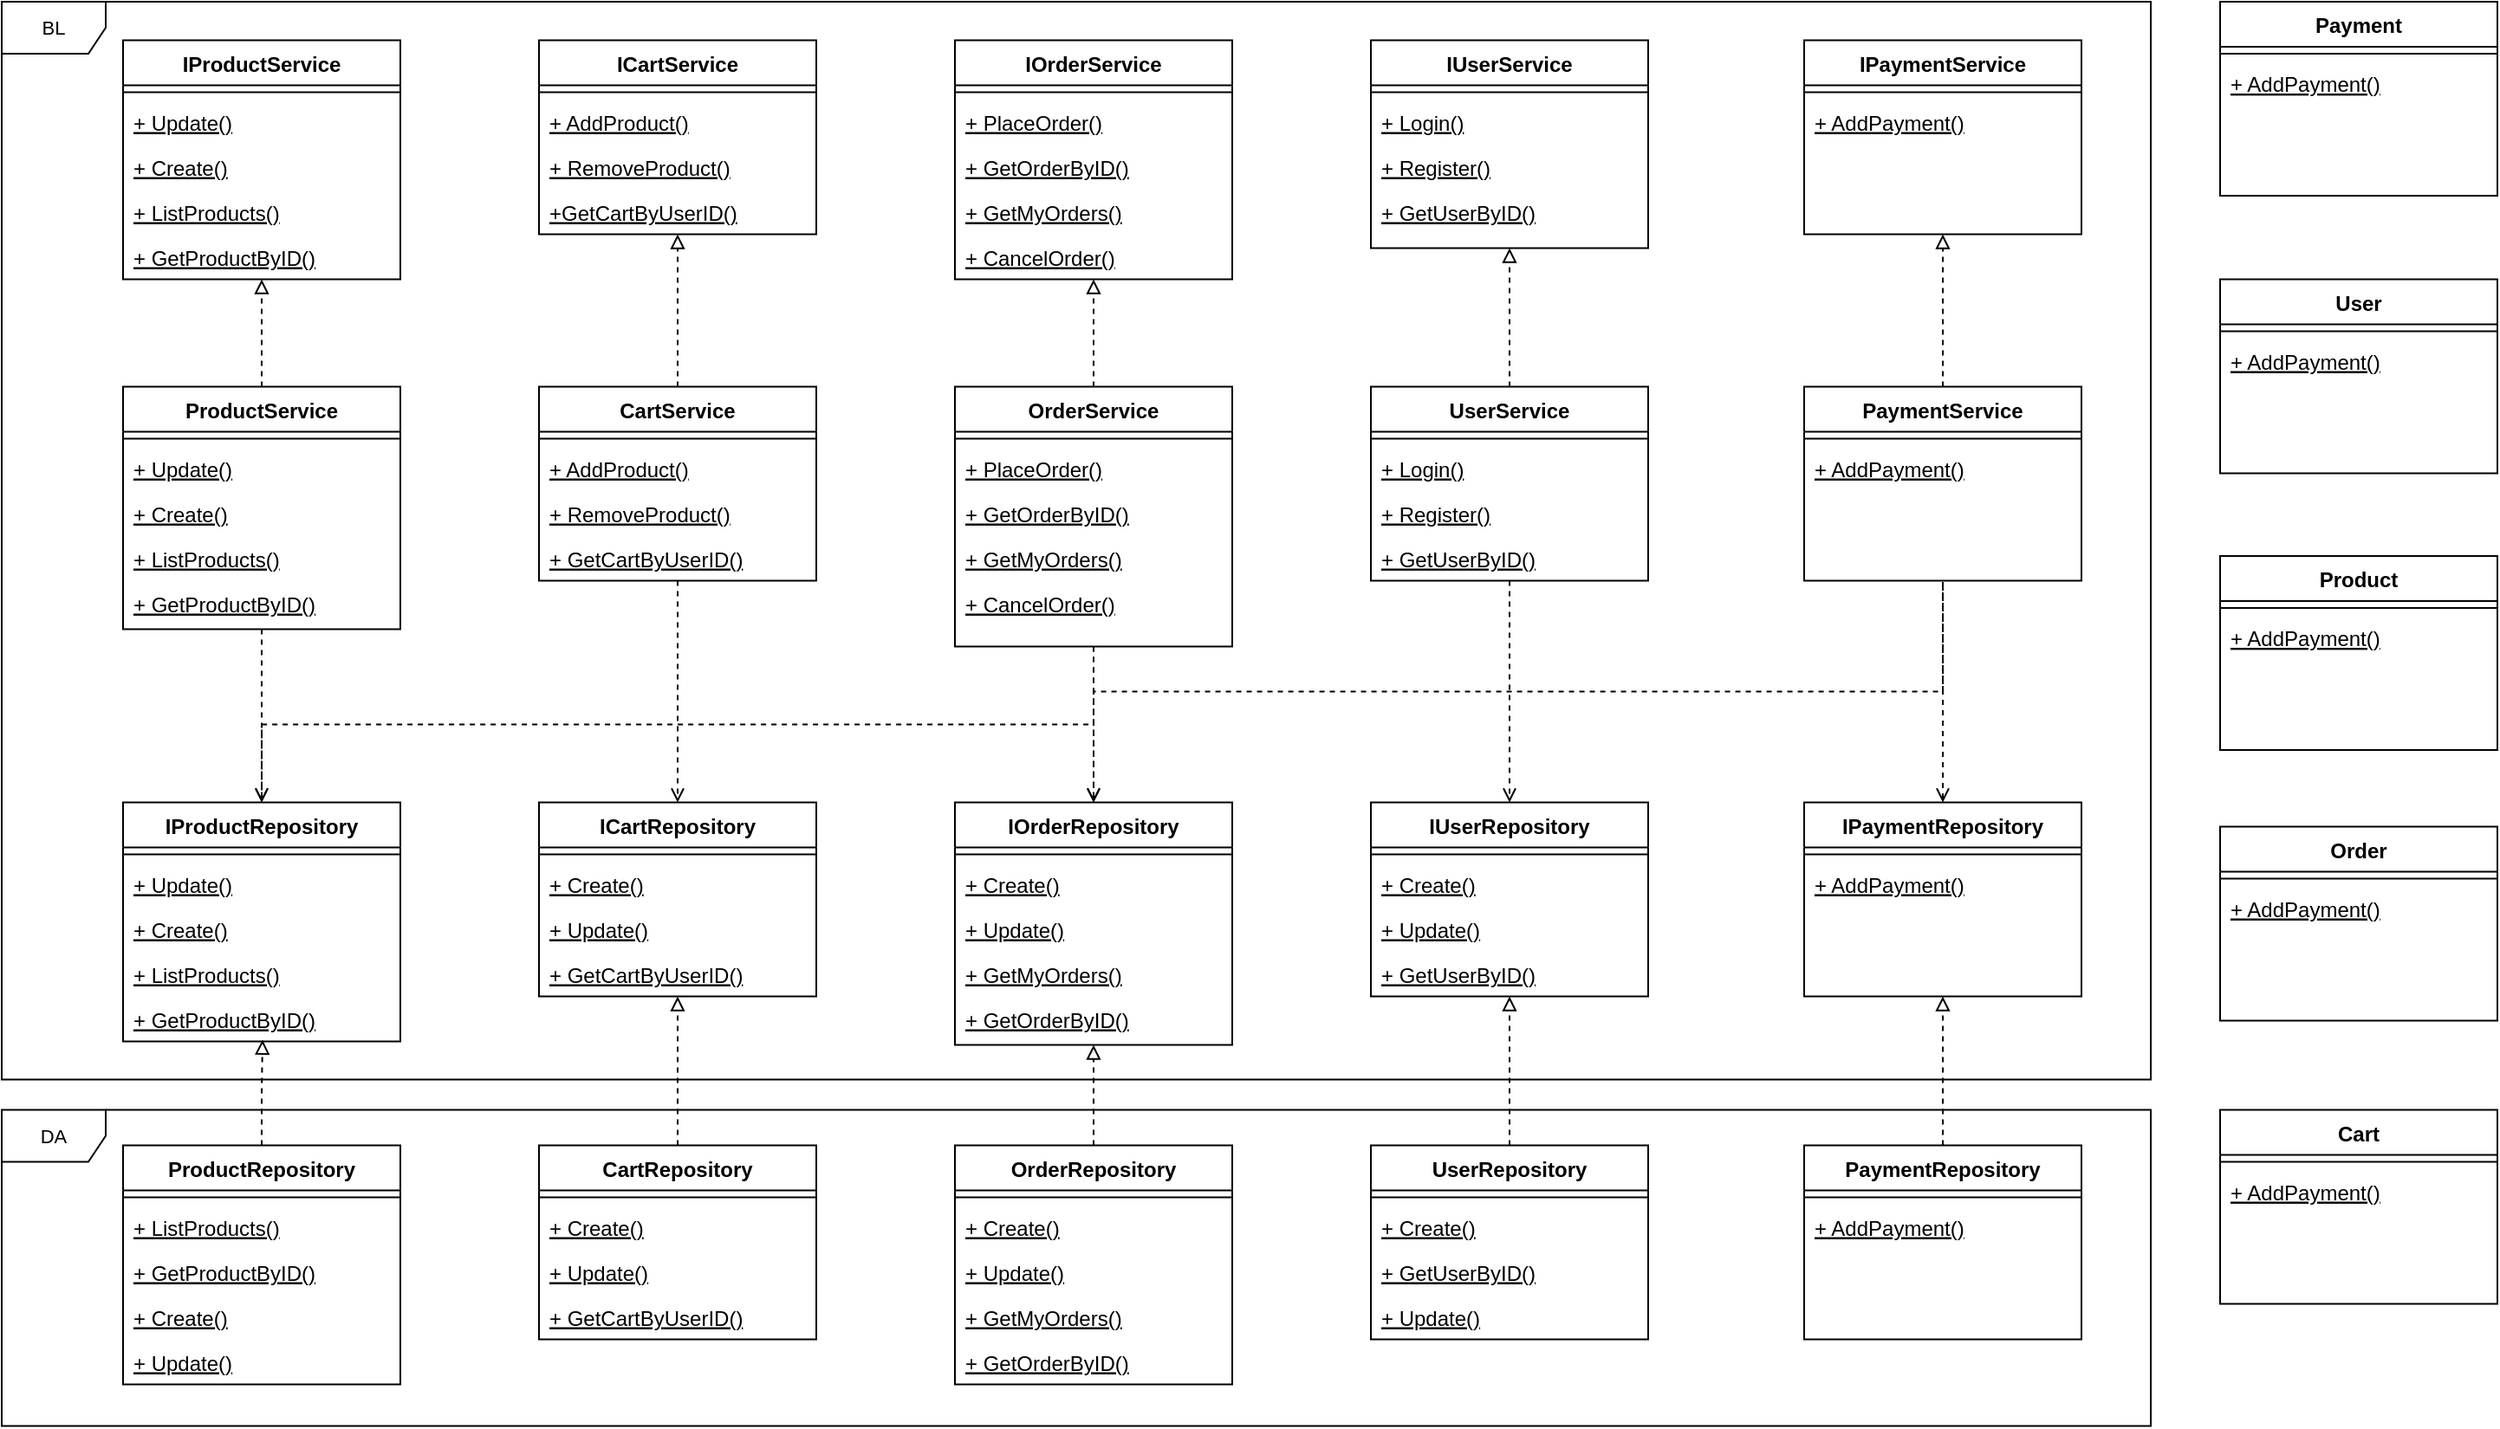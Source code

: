 <mxfile version="23.1.5" type="device">
  <diagram id="C5RBs43oDa-KdzZeNtuy" name="BusinessLogic">
    <mxGraphModel dx="635" dy="908" grid="1" gridSize="10" guides="1" tooltips="1" connect="1" arrows="1" fold="1" page="1" pageScale="1" pageWidth="1169" pageHeight="827" math="0" shadow="0">
      <root>
        <mxCell id="WIyWlLk6GJQsqaUBKTNV-0" />
        <mxCell id="WIyWlLk6GJQsqaUBKTNV-1" parent="WIyWlLk6GJQsqaUBKTNV-0" />
        <mxCell id="pIh0lLr5aVEuWvQ1CZ18-2" style="edgeStyle=orthogonalEdgeStyle;rounded=0;orthogonalLoop=1;jettySize=auto;html=1;exitX=0.5;exitY=0;exitDx=0;exitDy=0;entryX=0.5;entryY=1;entryDx=0;entryDy=0;dashed=1;strokeColor=default;align=center;verticalAlign=middle;fontFamily=Helvetica;fontSize=11;fontColor=default;labelBackgroundColor=default;endArrow=block;endFill=0;" parent="WIyWlLk6GJQsqaUBKTNV-1" source="zkfFHV4jXpPFQw0GAbJ--6" target="hDQLbbaS15JgVn0vshfj-0" edge="1">
          <mxGeometry relative="1" as="geometry" />
        </mxCell>
        <mxCell id="aVG776f1OYNpe_4Xu9b4-21" style="edgeStyle=orthogonalEdgeStyle;rounded=0;orthogonalLoop=1;jettySize=auto;html=1;exitX=0.5;exitY=1;exitDx=0;exitDy=0;dashed=1;strokeColor=default;align=center;verticalAlign=middle;fontFamily=Helvetica;fontSize=11;fontColor=default;labelBackgroundColor=default;endArrow=open;endFill=0;" parent="WIyWlLk6GJQsqaUBKTNV-1" source="zkfFHV4jXpPFQw0GAbJ--6" target="51ml1QiSwezSpFaQSZXs-0" edge="1">
          <mxGeometry relative="1" as="geometry" />
        </mxCell>
        <mxCell id="zkfFHV4jXpPFQw0GAbJ--6" value="ProductService" style="swimlane;fontStyle=1;align=center;verticalAlign=top;childLayout=stackLayout;horizontal=1;startSize=26;horizontalStack=0;resizeParent=1;resizeLast=0;collapsible=1;marginBottom=0;rounded=0;shadow=0;strokeWidth=1;" parent="WIyWlLk6GJQsqaUBKTNV-1" vertex="1">
          <mxGeometry x="110" y="262.25" width="160" height="140" as="geometry">
            <mxRectangle x="130" y="380" width="160" height="26" as="alternateBounds" />
          </mxGeometry>
        </mxCell>
        <mxCell id="zkfFHV4jXpPFQw0GAbJ--9" value="" style="line;html=1;strokeWidth=1;align=left;verticalAlign=middle;spacingTop=-1;spacingLeft=3;spacingRight=3;rotatable=0;labelPosition=right;points=[];portConstraint=eastwest;" parent="zkfFHV4jXpPFQw0GAbJ--6" vertex="1">
          <mxGeometry y="26" width="160" height="8" as="geometry" />
        </mxCell>
        <mxCell id="aVG776f1OYNpe_4Xu9b4-2" value="+ Update()" style="text;align=left;verticalAlign=top;spacingLeft=4;spacingRight=4;overflow=hidden;rotatable=0;points=[[0,0.5],[1,0.5]];portConstraint=eastwest;fontStyle=4" parent="zkfFHV4jXpPFQw0GAbJ--6" vertex="1">
          <mxGeometry y="34" width="160" height="26" as="geometry" />
        </mxCell>
        <mxCell id="aVG776f1OYNpe_4Xu9b4-1" value="+ Create()" style="text;align=left;verticalAlign=top;spacingLeft=4;spacingRight=4;overflow=hidden;rotatable=0;points=[[0,0.5],[1,0.5]];portConstraint=eastwest;fontStyle=4" parent="zkfFHV4jXpPFQw0GAbJ--6" vertex="1">
          <mxGeometry y="60" width="160" height="26" as="geometry" />
        </mxCell>
        <mxCell id="zkfFHV4jXpPFQw0GAbJ--10" value="+ ListProducts()" style="text;align=left;verticalAlign=top;spacingLeft=4;spacingRight=4;overflow=hidden;rotatable=0;points=[[0,0.5],[1,0.5]];portConstraint=eastwest;fontStyle=4" parent="zkfFHV4jXpPFQw0GAbJ--6" vertex="1">
          <mxGeometry y="86" width="160" height="26" as="geometry" />
        </mxCell>
        <mxCell id="aVG776f1OYNpe_4Xu9b4-0" value="+ GetProductByID()" style="text;align=left;verticalAlign=top;spacingLeft=4;spacingRight=4;overflow=hidden;rotatable=0;points=[[0,0.5],[1,0.5]];portConstraint=eastwest;fontStyle=4" parent="zkfFHV4jXpPFQw0GAbJ--6" vertex="1">
          <mxGeometry y="112" width="160" height="26" as="geometry" />
        </mxCell>
        <mxCell id="hDQLbbaS15JgVn0vshfj-22" style="edgeStyle=orthogonalEdgeStyle;rounded=0;orthogonalLoop=1;jettySize=auto;html=1;exitX=0.5;exitY=0;exitDx=0;exitDy=0;entryX=0.5;entryY=1;entryDx=0;entryDy=0;dashed=1;strokeColor=default;align=center;verticalAlign=middle;fontFamily=Helvetica;fontSize=11;fontColor=default;labelBackgroundColor=default;endArrow=block;endFill=0;" parent="WIyWlLk6GJQsqaUBKTNV-1" source="7nJVIRlUvlbPXpXhSvH8-0" target="hDQLbbaS15JgVn0vshfj-4" edge="1">
          <mxGeometry relative="1" as="geometry" />
        </mxCell>
        <mxCell id="pIh0lLr5aVEuWvQ1CZ18-3" style="edgeStyle=orthogonalEdgeStyle;rounded=0;orthogonalLoop=1;jettySize=auto;html=1;exitX=0.5;exitY=1;exitDx=0;exitDy=0;dashed=1;strokeColor=default;align=center;verticalAlign=middle;fontFamily=Helvetica;fontSize=11;fontColor=default;labelBackgroundColor=default;endArrow=open;endFill=0;" parent="WIyWlLk6GJQsqaUBKTNV-1" source="7nJVIRlUvlbPXpXhSvH8-0" target="51ml1QiSwezSpFaQSZXs-4" edge="1">
          <mxGeometry relative="1" as="geometry" />
        </mxCell>
        <mxCell id="7nJVIRlUvlbPXpXhSvH8-0" value="UserService" style="swimlane;fontStyle=1;align=center;verticalAlign=top;childLayout=stackLayout;horizontal=1;startSize=26;horizontalStack=0;resizeParent=1;resizeLast=0;collapsible=1;marginBottom=0;rounded=0;shadow=0;strokeWidth=1;" parent="WIyWlLk6GJQsqaUBKTNV-1" vertex="1">
          <mxGeometry x="830" y="262.25" width="160" height="112" as="geometry">
            <mxRectangle x="130" y="380" width="160" height="26" as="alternateBounds" />
          </mxGeometry>
        </mxCell>
        <mxCell id="7nJVIRlUvlbPXpXhSvH8-2" value="" style="line;html=1;strokeWidth=1;align=left;verticalAlign=middle;spacingTop=-1;spacingLeft=3;spacingRight=3;rotatable=0;labelPosition=right;points=[];portConstraint=eastwest;" parent="7nJVIRlUvlbPXpXhSvH8-0" vertex="1">
          <mxGeometry y="26" width="160" height="8" as="geometry" />
        </mxCell>
        <mxCell id="lOFDa43hv-GlPolKp7jc-3" value="+ Login()" style="text;align=left;verticalAlign=top;spacingLeft=4;spacingRight=4;overflow=hidden;rotatable=0;points=[[0,0.5],[1,0.5]];portConstraint=eastwest;fontStyle=4" parent="7nJVIRlUvlbPXpXhSvH8-0" vertex="1">
          <mxGeometry y="34" width="160" height="26" as="geometry" />
        </mxCell>
        <mxCell id="lOFDa43hv-GlPolKp7jc-4" value="+ Register()" style="text;align=left;verticalAlign=top;spacingLeft=4;spacingRight=4;overflow=hidden;rotatable=0;points=[[0,0.5],[1,0.5]];portConstraint=eastwest;fontStyle=4" parent="7nJVIRlUvlbPXpXhSvH8-0" vertex="1">
          <mxGeometry y="60" width="160" height="26" as="geometry" />
        </mxCell>
        <mxCell id="lOFDa43hv-GlPolKp7jc-5" value="+ GetUserByID()" style="text;align=left;verticalAlign=top;spacingLeft=4;spacingRight=4;overflow=hidden;rotatable=0;points=[[0,0.5],[1,0.5]];portConstraint=eastwest;fontStyle=4" parent="7nJVIRlUvlbPXpXhSvH8-0" vertex="1">
          <mxGeometry y="86" width="160" height="26" as="geometry" />
        </mxCell>
        <mxCell id="pIh0lLr5aVEuWvQ1CZ18-1" style="edgeStyle=orthogonalEdgeStyle;rounded=0;orthogonalLoop=1;jettySize=auto;html=1;exitX=0.5;exitY=0;exitDx=0;exitDy=0;entryX=0.5;entryY=1;entryDx=0;entryDy=0;dashed=1;strokeColor=default;align=center;verticalAlign=middle;fontFamily=Helvetica;fontSize=11;fontColor=default;labelBackgroundColor=default;endArrow=block;endFill=0;" parent="WIyWlLk6GJQsqaUBKTNV-1" source="7nJVIRlUvlbPXpXhSvH8-4" target="hDQLbbaS15JgVn0vshfj-8" edge="1">
          <mxGeometry relative="1" as="geometry" />
        </mxCell>
        <mxCell id="Ep5r2rhVwT2xJlZeftbU-0" style="edgeStyle=orthogonalEdgeStyle;rounded=0;orthogonalLoop=1;jettySize=auto;html=1;exitX=0.5;exitY=1;exitDx=0;exitDy=0;dashed=1;strokeColor=default;align=center;verticalAlign=middle;fontFamily=Helvetica;fontSize=11;fontColor=default;labelBackgroundColor=default;endArrow=open;endFill=0;" parent="WIyWlLk6GJQsqaUBKTNV-1" source="7nJVIRlUvlbPXpXhSvH8-4" target="51ml1QiSwezSpFaQSZXs-8" edge="1">
          <mxGeometry relative="1" as="geometry" />
        </mxCell>
        <mxCell id="7nJVIRlUvlbPXpXhSvH8-4" value="CartService" style="swimlane;fontStyle=1;align=center;verticalAlign=top;childLayout=stackLayout;horizontal=1;startSize=26;horizontalStack=0;resizeParent=1;resizeLast=0;collapsible=1;marginBottom=0;rounded=0;shadow=0;strokeWidth=1;" parent="WIyWlLk6GJQsqaUBKTNV-1" vertex="1">
          <mxGeometry x="350" y="262.25" width="160" height="112" as="geometry">
            <mxRectangle x="130" y="380" width="160" height="26" as="alternateBounds" />
          </mxGeometry>
        </mxCell>
        <mxCell id="7nJVIRlUvlbPXpXhSvH8-6" value="" style="line;html=1;strokeWidth=1;align=left;verticalAlign=middle;spacingTop=-1;spacingLeft=3;spacingRight=3;rotatable=0;labelPosition=right;points=[];portConstraint=eastwest;" parent="7nJVIRlUvlbPXpXhSvH8-4" vertex="1">
          <mxGeometry y="26" width="160" height="8" as="geometry" />
        </mxCell>
        <mxCell id="Ep5r2rhVwT2xJlZeftbU-1" value="+ AddProduct()" style="text;align=left;verticalAlign=top;spacingLeft=4;spacingRight=4;overflow=hidden;rotatable=0;points=[[0,0.5],[1,0.5]];portConstraint=eastwest;fontStyle=4" parent="7nJVIRlUvlbPXpXhSvH8-4" vertex="1">
          <mxGeometry y="34" width="160" height="26" as="geometry" />
        </mxCell>
        <mxCell id="Ep5r2rhVwT2xJlZeftbU-2" value="+ RemoveProduct()" style="text;align=left;verticalAlign=top;spacingLeft=4;spacingRight=4;overflow=hidden;rotatable=0;points=[[0,0.5],[1,0.5]];portConstraint=eastwest;fontStyle=4" parent="7nJVIRlUvlbPXpXhSvH8-4" vertex="1">
          <mxGeometry y="60" width="160" height="26" as="geometry" />
        </mxCell>
        <mxCell id="Ep5r2rhVwT2xJlZeftbU-3" value="+ GetCartByUserID()" style="text;align=left;verticalAlign=top;spacingLeft=4;spacingRight=4;overflow=hidden;rotatable=0;points=[[0,0.5],[1,0.5]];portConstraint=eastwest;fontStyle=4" parent="7nJVIRlUvlbPXpXhSvH8-4" vertex="1">
          <mxGeometry y="86" width="160" height="26" as="geometry" />
        </mxCell>
        <mxCell id="pIh0lLr5aVEuWvQ1CZ18-0" style="edgeStyle=orthogonalEdgeStyle;rounded=0;orthogonalLoop=1;jettySize=auto;html=1;exitX=0.5;exitY=0;exitDx=0;exitDy=0;entryX=0.5;entryY=1;entryDx=0;entryDy=0;dashed=1;strokeColor=default;align=center;verticalAlign=middle;fontFamily=Helvetica;fontSize=11;fontColor=default;labelBackgroundColor=default;endArrow=block;endFill=0;" parent="WIyWlLk6GJQsqaUBKTNV-1" source="7nJVIRlUvlbPXpXhSvH8-8" target="hDQLbbaS15JgVn0vshfj-12" edge="1">
          <mxGeometry relative="1" as="geometry" />
        </mxCell>
        <mxCell id="bxhZn-yvbYv5LsNtYdoc-3" style="edgeStyle=orthogonalEdgeStyle;rounded=0;orthogonalLoop=1;jettySize=auto;html=1;exitX=0.5;exitY=1;exitDx=0;exitDy=0;entryX=0.5;entryY=0;entryDx=0;entryDy=0;dashed=1;strokeColor=default;align=center;verticalAlign=middle;fontFamily=Helvetica;fontSize=11;fontColor=default;labelBackgroundColor=default;endArrow=open;endFill=0;" parent="WIyWlLk6GJQsqaUBKTNV-1" source="7nJVIRlUvlbPXpXhSvH8-8" target="51ml1QiSwezSpFaQSZXs-12" edge="1">
          <mxGeometry relative="1" as="geometry" />
        </mxCell>
        <mxCell id="bxhZn-yvbYv5LsNtYdoc-4" style="edgeStyle=orthogonalEdgeStyle;rounded=0;orthogonalLoop=1;jettySize=auto;html=1;exitX=0.5;exitY=1;exitDx=0;exitDy=0;entryX=0.5;entryY=0;entryDx=0;entryDy=0;dashed=1;strokeColor=default;align=center;verticalAlign=middle;fontFamily=Helvetica;fontSize=11;fontColor=default;labelBackgroundColor=default;endArrow=open;endFill=0;" parent="WIyWlLk6GJQsqaUBKTNV-1" source="7nJVIRlUvlbPXpXhSvH8-8" target="51ml1QiSwezSpFaQSZXs-0" edge="1">
          <mxGeometry relative="1" as="geometry" />
        </mxCell>
        <mxCell id="7nJVIRlUvlbPXpXhSvH8-8" value="OrderService" style="swimlane;fontStyle=1;align=center;verticalAlign=top;childLayout=stackLayout;horizontal=1;startSize=26;horizontalStack=0;resizeParent=1;resizeLast=0;collapsible=1;marginBottom=0;rounded=0;shadow=0;strokeWidth=1;" parent="WIyWlLk6GJQsqaUBKTNV-1" vertex="1">
          <mxGeometry x="590" y="262.25" width="160" height="150" as="geometry">
            <mxRectangle x="130" y="380" width="160" height="26" as="alternateBounds" />
          </mxGeometry>
        </mxCell>
        <mxCell id="7nJVIRlUvlbPXpXhSvH8-10" value="" style="line;html=1;strokeWidth=1;align=left;verticalAlign=middle;spacingTop=-1;spacingLeft=3;spacingRight=3;rotatable=0;labelPosition=right;points=[];portConstraint=eastwest;" parent="7nJVIRlUvlbPXpXhSvH8-8" vertex="1">
          <mxGeometry y="26" width="160" height="8" as="geometry" />
        </mxCell>
        <mxCell id="bxhZn-yvbYv5LsNtYdoc-5" value="+ PlaceOrder()" style="text;align=left;verticalAlign=top;spacingLeft=4;spacingRight=4;overflow=hidden;rotatable=0;points=[[0,0.5],[1,0.5]];portConstraint=eastwest;fontStyle=4" parent="7nJVIRlUvlbPXpXhSvH8-8" vertex="1">
          <mxGeometry y="34" width="160" height="26" as="geometry" />
        </mxCell>
        <mxCell id="bxhZn-yvbYv5LsNtYdoc-6" value="+ GetOrderByID()" style="text;align=left;verticalAlign=top;spacingLeft=4;spacingRight=4;overflow=hidden;rotatable=0;points=[[0,0.5],[1,0.5]];portConstraint=eastwest;fontStyle=4" parent="7nJVIRlUvlbPXpXhSvH8-8" vertex="1">
          <mxGeometry y="60" width="160" height="26" as="geometry" />
        </mxCell>
        <mxCell id="bxhZn-yvbYv5LsNtYdoc-7" value="+ GetMyOrders()" style="text;align=left;verticalAlign=top;spacingLeft=4;spacingRight=4;overflow=hidden;rotatable=0;points=[[0,0.5],[1,0.5]];portConstraint=eastwest;fontStyle=4" parent="7nJVIRlUvlbPXpXhSvH8-8" vertex="1">
          <mxGeometry y="86" width="160" height="26" as="geometry" />
        </mxCell>
        <mxCell id="bxhZn-yvbYv5LsNtYdoc-8" value="+ CancelOrder()" style="text;align=left;verticalAlign=top;spacingLeft=4;spacingRight=4;overflow=hidden;rotatable=0;points=[[0,0.5],[1,0.5]];portConstraint=eastwest;fontStyle=4" parent="7nJVIRlUvlbPXpXhSvH8-8" vertex="1">
          <mxGeometry y="112" width="160" height="26" as="geometry" />
        </mxCell>
        <mxCell id="51ml1QiSwezSpFaQSZXs-0" value="IProductRepository" style="swimlane;fontStyle=1;align=center;verticalAlign=top;childLayout=stackLayout;horizontal=1;startSize=26;horizontalStack=0;resizeParent=1;resizeLast=0;collapsible=1;marginBottom=0;rounded=0;shadow=0;strokeWidth=1;" parent="WIyWlLk6GJQsqaUBKTNV-1" vertex="1">
          <mxGeometry x="110" y="502.25" width="160" height="138" as="geometry">
            <mxRectangle x="130" y="380" width="160" height="26" as="alternateBounds" />
          </mxGeometry>
        </mxCell>
        <mxCell id="51ml1QiSwezSpFaQSZXs-2" value="" style="line;html=1;strokeWidth=1;align=left;verticalAlign=middle;spacingTop=-1;spacingLeft=3;spacingRight=3;rotatable=0;labelPosition=right;points=[];portConstraint=eastwest;" parent="51ml1QiSwezSpFaQSZXs-0" vertex="1">
          <mxGeometry y="26" width="160" height="8" as="geometry" />
        </mxCell>
        <mxCell id="aVG776f1OYNpe_4Xu9b4-19" value="+ Update()" style="text;align=left;verticalAlign=top;spacingLeft=4;spacingRight=4;overflow=hidden;rotatable=0;points=[[0,0.5],[1,0.5]];portConstraint=eastwest;fontStyle=4" parent="51ml1QiSwezSpFaQSZXs-0" vertex="1">
          <mxGeometry y="34" width="160" height="26" as="geometry" />
        </mxCell>
        <mxCell id="aVG776f1OYNpe_4Xu9b4-18" value="+ Create()" style="text;align=left;verticalAlign=top;spacingLeft=4;spacingRight=4;overflow=hidden;rotatable=0;points=[[0,0.5],[1,0.5]];portConstraint=eastwest;fontStyle=4" parent="51ml1QiSwezSpFaQSZXs-0" vertex="1">
          <mxGeometry y="60" width="160" height="26" as="geometry" />
        </mxCell>
        <mxCell id="aVG776f1OYNpe_4Xu9b4-16" value="+ ListProducts()" style="text;align=left;verticalAlign=top;spacingLeft=4;spacingRight=4;overflow=hidden;rotatable=0;points=[[0,0.5],[1,0.5]];portConstraint=eastwest;fontStyle=4" parent="51ml1QiSwezSpFaQSZXs-0" vertex="1">
          <mxGeometry y="86" width="160" height="26" as="geometry" />
        </mxCell>
        <mxCell id="aVG776f1OYNpe_4Xu9b4-17" value="+ GetProductByID()" style="text;align=left;verticalAlign=top;spacingLeft=4;spacingRight=4;overflow=hidden;rotatable=0;points=[[0,0.5],[1,0.5]];portConstraint=eastwest;fontStyle=4" parent="51ml1QiSwezSpFaQSZXs-0" vertex="1">
          <mxGeometry y="112" width="160" height="26" as="geometry" />
        </mxCell>
        <mxCell id="51ml1QiSwezSpFaQSZXs-4" value="IUserRepository" style="swimlane;fontStyle=1;align=center;verticalAlign=top;childLayout=stackLayout;horizontal=1;startSize=26;horizontalStack=0;resizeParent=1;resizeLast=0;collapsible=1;marginBottom=0;rounded=0;shadow=0;strokeWidth=1;" parent="WIyWlLk6GJQsqaUBKTNV-1" vertex="1">
          <mxGeometry x="830" y="502.25" width="160" height="112" as="geometry">
            <mxRectangle x="130" y="380" width="160" height="26" as="alternateBounds" />
          </mxGeometry>
        </mxCell>
        <mxCell id="51ml1QiSwezSpFaQSZXs-6" value="" style="line;html=1;strokeWidth=1;align=left;verticalAlign=middle;spacingTop=-1;spacingLeft=3;spacingRight=3;rotatable=0;labelPosition=right;points=[];portConstraint=eastwest;" parent="51ml1QiSwezSpFaQSZXs-4" vertex="1">
          <mxGeometry y="26" width="160" height="8" as="geometry" />
        </mxCell>
        <mxCell id="hDQLbbaS15JgVn0vshfj-24" value="+ Create()" style="text;align=left;verticalAlign=top;spacingLeft=4;spacingRight=4;overflow=hidden;rotatable=0;points=[[0,0.5],[1,0.5]];portConstraint=eastwest;fontStyle=4" parent="51ml1QiSwezSpFaQSZXs-4" vertex="1">
          <mxGeometry y="34" width="160" height="26" as="geometry" />
        </mxCell>
        <mxCell id="hDQLbbaS15JgVn0vshfj-25" value="+ Update()" style="text;align=left;verticalAlign=top;spacingLeft=4;spacingRight=4;overflow=hidden;rotatable=0;points=[[0,0.5],[1,0.5]];portConstraint=eastwest;fontStyle=4" parent="51ml1QiSwezSpFaQSZXs-4" vertex="1">
          <mxGeometry y="60" width="160" height="26" as="geometry" />
        </mxCell>
        <mxCell id="lOFDa43hv-GlPolKp7jc-6" value="+ GetUserByID()" style="text;align=left;verticalAlign=top;spacingLeft=4;spacingRight=4;overflow=hidden;rotatable=0;points=[[0,0.5],[1,0.5]];portConstraint=eastwest;fontStyle=4" parent="51ml1QiSwezSpFaQSZXs-4" vertex="1">
          <mxGeometry y="86" width="160" height="26" as="geometry" />
        </mxCell>
        <mxCell id="51ml1QiSwezSpFaQSZXs-8" value="ICartRepository" style="swimlane;fontStyle=1;align=center;verticalAlign=top;childLayout=stackLayout;horizontal=1;startSize=26;horizontalStack=0;resizeParent=1;resizeLast=0;collapsible=1;marginBottom=0;rounded=0;shadow=0;strokeWidth=1;" parent="WIyWlLk6GJQsqaUBKTNV-1" vertex="1">
          <mxGeometry x="350" y="502.25" width="160" height="112" as="geometry">
            <mxRectangle x="130" y="380" width="160" height="26" as="alternateBounds" />
          </mxGeometry>
        </mxCell>
        <mxCell id="51ml1QiSwezSpFaQSZXs-10" value="" style="line;html=1;strokeWidth=1;align=left;verticalAlign=middle;spacingTop=-1;spacingLeft=3;spacingRight=3;rotatable=0;labelPosition=right;points=[];portConstraint=eastwest;" parent="51ml1QiSwezSpFaQSZXs-8" vertex="1">
          <mxGeometry y="26" width="160" height="8" as="geometry" />
        </mxCell>
        <mxCell id="XEUJ_CyPRsDhsfIqvARe-2" value="+ Create()" style="text;align=left;verticalAlign=top;spacingLeft=4;spacingRight=4;overflow=hidden;rotatable=0;points=[[0,0.5],[1,0.5]];portConstraint=eastwest;fontStyle=4" parent="51ml1QiSwezSpFaQSZXs-8" vertex="1">
          <mxGeometry y="34" width="160" height="26" as="geometry" />
        </mxCell>
        <mxCell id="XEUJ_CyPRsDhsfIqvARe-3" value="+ Update()" style="text;align=left;verticalAlign=top;spacingLeft=4;spacingRight=4;overflow=hidden;rotatable=0;points=[[0,0.5],[1,0.5]];portConstraint=eastwest;fontStyle=4" parent="51ml1QiSwezSpFaQSZXs-8" vertex="1">
          <mxGeometry y="60" width="160" height="26" as="geometry" />
        </mxCell>
        <mxCell id="XEUJ_CyPRsDhsfIqvARe-4" value="+ GetCartByUserID()" style="text;align=left;verticalAlign=top;spacingLeft=4;spacingRight=4;overflow=hidden;rotatable=0;points=[[0,0.5],[1,0.5]];portConstraint=eastwest;fontStyle=4" parent="51ml1QiSwezSpFaQSZXs-8" vertex="1">
          <mxGeometry y="86" width="160" height="26" as="geometry" />
        </mxCell>
        <mxCell id="huau3pTb8r-ju4itujI7-24" style="edgeStyle=orthogonalEdgeStyle;rounded=0;orthogonalLoop=1;jettySize=auto;html=1;exitX=0.5;exitY=0;exitDx=0;exitDy=0;endArrow=none;endFill=0;startArrow=open;startFill=0;dashed=1;" edge="1" parent="WIyWlLk6GJQsqaUBKTNV-1" source="51ml1QiSwezSpFaQSZXs-12" target="huau3pTb8r-ju4itujI7-0">
          <mxGeometry relative="1" as="geometry" />
        </mxCell>
        <mxCell id="51ml1QiSwezSpFaQSZXs-12" value="IOrderRepository" style="swimlane;fontStyle=1;align=center;verticalAlign=top;childLayout=stackLayout;horizontal=1;startSize=26;horizontalStack=0;resizeParent=1;resizeLast=0;collapsible=1;marginBottom=0;rounded=0;shadow=0;strokeWidth=1;" parent="WIyWlLk6GJQsqaUBKTNV-1" vertex="1">
          <mxGeometry x="590" y="502.25" width="160" height="140" as="geometry">
            <mxRectangle x="130" y="380" width="160" height="26" as="alternateBounds" />
          </mxGeometry>
        </mxCell>
        <mxCell id="51ml1QiSwezSpFaQSZXs-14" value="" style="line;html=1;strokeWidth=1;align=left;verticalAlign=middle;spacingTop=-1;spacingLeft=3;spacingRight=3;rotatable=0;labelPosition=right;points=[];portConstraint=eastwest;" parent="51ml1QiSwezSpFaQSZXs-12" vertex="1">
          <mxGeometry y="26" width="160" height="8" as="geometry" />
        </mxCell>
        <mxCell id="51ml1QiSwezSpFaQSZXs-15" value="+ Create()" style="text;align=left;verticalAlign=top;spacingLeft=4;spacingRight=4;overflow=hidden;rotatable=0;points=[[0,0.5],[1,0.5]];portConstraint=eastwest;fontStyle=4" parent="51ml1QiSwezSpFaQSZXs-12" vertex="1">
          <mxGeometry y="34" width="160" height="26" as="geometry" />
        </mxCell>
        <mxCell id="bxhZn-yvbYv5LsNtYdoc-9" value="+ Update()" style="text;align=left;verticalAlign=top;spacingLeft=4;spacingRight=4;overflow=hidden;rotatable=0;points=[[0,0.5],[1,0.5]];portConstraint=eastwest;fontStyle=4" parent="51ml1QiSwezSpFaQSZXs-12" vertex="1">
          <mxGeometry y="60" width="160" height="26" as="geometry" />
        </mxCell>
        <mxCell id="bxhZn-yvbYv5LsNtYdoc-12" value="+ GetMyOrders()" style="text;align=left;verticalAlign=top;spacingLeft=4;spacingRight=4;overflow=hidden;rotatable=0;points=[[0,0.5],[1,0.5]];portConstraint=eastwest;fontStyle=4" parent="51ml1QiSwezSpFaQSZXs-12" vertex="1">
          <mxGeometry y="86" width="160" height="26" as="geometry" />
        </mxCell>
        <mxCell id="bxhZn-yvbYv5LsNtYdoc-11" value="+ GetOrderByID()" style="text;align=left;verticalAlign=top;spacingLeft=4;spacingRight=4;overflow=hidden;rotatable=0;points=[[0,0.5],[1,0.5]];portConstraint=eastwest;fontStyle=4" parent="51ml1QiSwezSpFaQSZXs-12" vertex="1">
          <mxGeometry y="112" width="160" height="26" as="geometry" />
        </mxCell>
        <mxCell id="hDQLbbaS15JgVn0vshfj-21" style="edgeStyle=orthogonalEdgeStyle;rounded=0;orthogonalLoop=1;jettySize=auto;html=1;exitX=0.5;exitY=0;exitDx=0;exitDy=0;entryX=0.5;entryY=1;entryDx=0;entryDy=0;dashed=1;endArrow=block;endFill=0;" parent="WIyWlLk6GJQsqaUBKTNV-1" edge="1">
          <mxGeometry relative="1" as="geometry">
            <mxPoint x="1010" y="310" as="targetPoint" />
          </mxGeometry>
        </mxCell>
        <mxCell id="hDQLbbaS15JgVn0vshfj-0" value="IProductService" style="swimlane;fontStyle=1;align=center;verticalAlign=top;childLayout=stackLayout;horizontal=1;startSize=26;horizontalStack=0;resizeParent=1;resizeLast=0;collapsible=1;marginBottom=0;rounded=0;shadow=0;strokeWidth=1;" parent="WIyWlLk6GJQsqaUBKTNV-1" vertex="1">
          <mxGeometry x="110" y="62.25" width="160" height="138" as="geometry">
            <mxRectangle x="130" y="380" width="160" height="26" as="alternateBounds" />
          </mxGeometry>
        </mxCell>
        <mxCell id="hDQLbbaS15JgVn0vshfj-2" value="" style="line;html=1;strokeWidth=1;align=left;verticalAlign=middle;spacingTop=-1;spacingLeft=3;spacingRight=3;rotatable=0;labelPosition=right;points=[];portConstraint=eastwest;" parent="hDQLbbaS15JgVn0vshfj-0" vertex="1">
          <mxGeometry y="26" width="160" height="8" as="geometry" />
        </mxCell>
        <mxCell id="aVG776f1OYNpe_4Xu9b4-6" value="+ Update()" style="text;align=left;verticalAlign=top;spacingLeft=4;spacingRight=4;overflow=hidden;rotatable=0;points=[[0,0.5],[1,0.5]];portConstraint=eastwest;fontStyle=4" parent="hDQLbbaS15JgVn0vshfj-0" vertex="1">
          <mxGeometry y="34" width="160" height="26" as="geometry" />
        </mxCell>
        <mxCell id="aVG776f1OYNpe_4Xu9b4-5" value="+ Create()" style="text;align=left;verticalAlign=top;spacingLeft=4;spacingRight=4;overflow=hidden;rotatable=0;points=[[0,0.5],[1,0.5]];portConstraint=eastwest;fontStyle=4" parent="hDQLbbaS15JgVn0vshfj-0" vertex="1">
          <mxGeometry y="60" width="160" height="26" as="geometry" />
        </mxCell>
        <mxCell id="aVG776f1OYNpe_4Xu9b4-3" value="+ ListProducts()" style="text;align=left;verticalAlign=top;spacingLeft=4;spacingRight=4;overflow=hidden;rotatable=0;points=[[0,0.5],[1,0.5]];portConstraint=eastwest;fontStyle=4" parent="hDQLbbaS15JgVn0vshfj-0" vertex="1">
          <mxGeometry y="86" width="160" height="26" as="geometry" />
        </mxCell>
        <mxCell id="aVG776f1OYNpe_4Xu9b4-4" value="+ GetProductByID()" style="text;align=left;verticalAlign=top;spacingLeft=4;spacingRight=4;overflow=hidden;rotatable=0;points=[[0,0.5],[1,0.5]];portConstraint=eastwest;fontStyle=4" parent="hDQLbbaS15JgVn0vshfj-0" vertex="1">
          <mxGeometry y="112" width="160" height="26" as="geometry" />
        </mxCell>
        <mxCell id="hDQLbbaS15JgVn0vshfj-4" value="IUserService" style="swimlane;fontStyle=1;align=center;verticalAlign=top;childLayout=stackLayout;horizontal=1;startSize=26;horizontalStack=0;resizeParent=1;resizeLast=0;collapsible=1;marginBottom=0;rounded=0;shadow=0;strokeWidth=1;" parent="WIyWlLk6GJQsqaUBKTNV-1" vertex="1">
          <mxGeometry x="830" y="62.25" width="160" height="120" as="geometry">
            <mxRectangle x="130" y="380" width="160" height="26" as="alternateBounds" />
          </mxGeometry>
        </mxCell>
        <mxCell id="hDQLbbaS15JgVn0vshfj-6" value="" style="line;html=1;strokeWidth=1;align=left;verticalAlign=middle;spacingTop=-1;spacingLeft=3;spacingRight=3;rotatable=0;labelPosition=right;points=[];portConstraint=eastwest;" parent="hDQLbbaS15JgVn0vshfj-4" vertex="1">
          <mxGeometry y="26" width="160" height="8" as="geometry" />
        </mxCell>
        <mxCell id="hDQLbbaS15JgVn0vshfj-7" value="+ Login()" style="text;align=left;verticalAlign=top;spacingLeft=4;spacingRight=4;overflow=hidden;rotatable=0;points=[[0,0.5],[1,0.5]];portConstraint=eastwest;fontStyle=4" parent="hDQLbbaS15JgVn0vshfj-4" vertex="1">
          <mxGeometry y="34" width="160" height="26" as="geometry" />
        </mxCell>
        <mxCell id="lOFDa43hv-GlPolKp7jc-0" value="+ Register()" style="text;align=left;verticalAlign=top;spacingLeft=4;spacingRight=4;overflow=hidden;rotatable=0;points=[[0,0.5],[1,0.5]];portConstraint=eastwest;fontStyle=4" parent="hDQLbbaS15JgVn0vshfj-4" vertex="1">
          <mxGeometry y="60" width="160" height="26" as="geometry" />
        </mxCell>
        <mxCell id="lOFDa43hv-GlPolKp7jc-1" value="+ GetUserByID()" style="text;align=left;verticalAlign=top;spacingLeft=4;spacingRight=4;overflow=hidden;rotatable=0;points=[[0,0.5],[1,0.5]];portConstraint=eastwest;fontStyle=4" parent="hDQLbbaS15JgVn0vshfj-4" vertex="1">
          <mxGeometry y="86" width="160" height="26" as="geometry" />
        </mxCell>
        <mxCell id="hDQLbbaS15JgVn0vshfj-8" value="ICartService" style="swimlane;fontStyle=1;align=center;verticalAlign=top;childLayout=stackLayout;horizontal=1;startSize=26;horizontalStack=0;resizeParent=1;resizeLast=0;collapsible=1;marginBottom=0;rounded=0;shadow=0;strokeWidth=1;" parent="WIyWlLk6GJQsqaUBKTNV-1" vertex="1">
          <mxGeometry x="350" y="62.25" width="160" height="112" as="geometry">
            <mxRectangle x="130" y="380" width="160" height="26" as="alternateBounds" />
          </mxGeometry>
        </mxCell>
        <mxCell id="hDQLbbaS15JgVn0vshfj-10" value="" style="line;html=1;strokeWidth=1;align=left;verticalAlign=middle;spacingTop=-1;spacingLeft=3;spacingRight=3;rotatable=0;labelPosition=right;points=[];portConstraint=eastwest;" parent="hDQLbbaS15JgVn0vshfj-8" vertex="1">
          <mxGeometry y="26" width="160" height="8" as="geometry" />
        </mxCell>
        <mxCell id="hDQLbbaS15JgVn0vshfj-11" value="+ AddProduct()" style="text;align=left;verticalAlign=top;spacingLeft=4;spacingRight=4;overflow=hidden;rotatable=0;points=[[0,0.5],[1,0.5]];portConstraint=eastwest;fontStyle=4" parent="hDQLbbaS15JgVn0vshfj-8" vertex="1">
          <mxGeometry y="34" width="160" height="26" as="geometry" />
        </mxCell>
        <mxCell id="XEUJ_CyPRsDhsfIqvARe-0" value="+ RemoveProduct()" style="text;align=left;verticalAlign=top;spacingLeft=4;spacingRight=4;overflow=hidden;rotatable=0;points=[[0,0.5],[1,0.5]];portConstraint=eastwest;fontStyle=4" parent="hDQLbbaS15JgVn0vshfj-8" vertex="1">
          <mxGeometry y="60" width="160" height="26" as="geometry" />
        </mxCell>
        <mxCell id="XEUJ_CyPRsDhsfIqvARe-1" value="+GetCartByUserID()" style="text;align=left;verticalAlign=top;spacingLeft=4;spacingRight=4;overflow=hidden;rotatable=0;points=[[0,0.5],[1,0.5]];portConstraint=eastwest;fontStyle=4" parent="hDQLbbaS15JgVn0vshfj-8" vertex="1">
          <mxGeometry y="86" width="160" height="26" as="geometry" />
        </mxCell>
        <mxCell id="hDQLbbaS15JgVn0vshfj-12" value="IOrderService" style="swimlane;fontStyle=1;align=center;verticalAlign=top;childLayout=stackLayout;horizontal=1;startSize=26;horizontalStack=0;resizeParent=1;resizeLast=0;collapsible=1;marginBottom=0;rounded=0;shadow=0;strokeWidth=1;" parent="WIyWlLk6GJQsqaUBKTNV-1" vertex="1">
          <mxGeometry x="590" y="62.25" width="160" height="138" as="geometry">
            <mxRectangle x="130" y="380" width="160" height="26" as="alternateBounds" />
          </mxGeometry>
        </mxCell>
        <mxCell id="hDQLbbaS15JgVn0vshfj-14" value="" style="line;html=1;strokeWidth=1;align=left;verticalAlign=middle;spacingTop=-1;spacingLeft=3;spacingRight=3;rotatable=0;labelPosition=right;points=[];portConstraint=eastwest;" parent="hDQLbbaS15JgVn0vshfj-12" vertex="1">
          <mxGeometry y="26" width="160" height="8" as="geometry" />
        </mxCell>
        <mxCell id="hDQLbbaS15JgVn0vshfj-15" value="+ PlaceOrder()" style="text;align=left;verticalAlign=top;spacingLeft=4;spacingRight=4;overflow=hidden;rotatable=0;points=[[0,0.5],[1,0.5]];portConstraint=eastwest;fontStyle=4" parent="hDQLbbaS15JgVn0vshfj-12" vertex="1">
          <mxGeometry y="34" width="160" height="26" as="geometry" />
        </mxCell>
        <mxCell id="bxhZn-yvbYv5LsNtYdoc-0" value="+ GetOrderByID()" style="text;align=left;verticalAlign=top;spacingLeft=4;spacingRight=4;overflow=hidden;rotatable=0;points=[[0,0.5],[1,0.5]];portConstraint=eastwest;fontStyle=4" parent="hDQLbbaS15JgVn0vshfj-12" vertex="1">
          <mxGeometry y="60" width="160" height="26" as="geometry" />
        </mxCell>
        <mxCell id="bxhZn-yvbYv5LsNtYdoc-1" value="+ GetMyOrders()" style="text;align=left;verticalAlign=top;spacingLeft=4;spacingRight=4;overflow=hidden;rotatable=0;points=[[0,0.5],[1,0.5]];portConstraint=eastwest;fontStyle=4" parent="hDQLbbaS15JgVn0vshfj-12" vertex="1">
          <mxGeometry y="86" width="160" height="26" as="geometry" />
        </mxCell>
        <mxCell id="bxhZn-yvbYv5LsNtYdoc-2" value="+ CancelOrder()" style="text;align=left;verticalAlign=top;spacingLeft=4;spacingRight=4;overflow=hidden;rotatable=0;points=[[0,0.5],[1,0.5]];portConstraint=eastwest;fontStyle=4" parent="hDQLbbaS15JgVn0vshfj-12" vertex="1">
          <mxGeometry y="112" width="160" height="26" as="geometry" />
        </mxCell>
        <mxCell id="Zz6F_vYYsevLmO8efnMT-0" value="ProductRepository" style="swimlane;fontStyle=1;align=center;verticalAlign=top;childLayout=stackLayout;horizontal=1;startSize=26;horizontalStack=0;resizeParent=1;resizeLast=0;collapsible=1;marginBottom=0;rounded=0;shadow=0;strokeWidth=1;" parent="WIyWlLk6GJQsqaUBKTNV-1" vertex="1">
          <mxGeometry x="110" y="700.25" width="160" height="138" as="geometry">
            <mxRectangle x="130" y="380" width="160" height="26" as="alternateBounds" />
          </mxGeometry>
        </mxCell>
        <mxCell id="Zz6F_vYYsevLmO8efnMT-1" value="" style="line;html=1;strokeWidth=1;align=left;verticalAlign=middle;spacingTop=-1;spacingLeft=3;spacingRight=3;rotatable=0;labelPosition=right;points=[];portConstraint=eastwest;" parent="Zz6F_vYYsevLmO8efnMT-0" vertex="1">
          <mxGeometry y="26" width="160" height="8" as="geometry" />
        </mxCell>
        <mxCell id="Zz6F_vYYsevLmO8efnMT-2" value="+ ListProducts()" style="text;align=left;verticalAlign=top;spacingLeft=4;spacingRight=4;overflow=hidden;rotatable=0;points=[[0,0.5],[1,0.5]];portConstraint=eastwest;fontStyle=4" parent="Zz6F_vYYsevLmO8efnMT-0" vertex="1">
          <mxGeometry y="34" width="160" height="26" as="geometry" />
        </mxCell>
        <mxCell id="Zz6F_vYYsevLmO8efnMT-3" value="+ GetProductByID()" style="text;align=left;verticalAlign=top;spacingLeft=4;spacingRight=4;overflow=hidden;rotatable=0;points=[[0,0.5],[1,0.5]];portConstraint=eastwest;fontStyle=4" parent="Zz6F_vYYsevLmO8efnMT-0" vertex="1">
          <mxGeometry y="60" width="160" height="26" as="geometry" />
        </mxCell>
        <mxCell id="Zz6F_vYYsevLmO8efnMT-4" value="+ Create()" style="text;align=left;verticalAlign=top;spacingLeft=4;spacingRight=4;overflow=hidden;rotatable=0;points=[[0,0.5],[1,0.5]];portConstraint=eastwest;fontStyle=4" parent="Zz6F_vYYsevLmO8efnMT-0" vertex="1">
          <mxGeometry y="86" width="160" height="26" as="geometry" />
        </mxCell>
        <mxCell id="Zz6F_vYYsevLmO8efnMT-5" value="+ Update()" style="text;align=left;verticalAlign=top;spacingLeft=4;spacingRight=4;overflow=hidden;rotatable=0;points=[[0,0.5],[1,0.5]];portConstraint=eastwest;fontStyle=4" parent="Zz6F_vYYsevLmO8efnMT-0" vertex="1">
          <mxGeometry y="112" width="160" height="26" as="geometry" />
        </mxCell>
        <mxCell id="Zz6F_vYYsevLmO8efnMT-27" style="edgeStyle=orthogonalEdgeStyle;rounded=0;orthogonalLoop=1;jettySize=auto;html=1;exitX=0.5;exitY=0;exitDx=0;exitDy=0;dashed=1;strokeColor=default;align=center;verticalAlign=middle;fontFamily=Helvetica;fontSize=11;fontColor=default;labelBackgroundColor=default;endArrow=block;endFill=0;" parent="WIyWlLk6GJQsqaUBKTNV-1" source="Zz6F_vYYsevLmO8efnMT-6" target="51ml1QiSwezSpFaQSZXs-4" edge="1">
          <mxGeometry relative="1" as="geometry" />
        </mxCell>
        <mxCell id="Zz6F_vYYsevLmO8efnMT-6" value="UserRepository" style="swimlane;fontStyle=1;align=center;verticalAlign=top;childLayout=stackLayout;horizontal=1;startSize=26;horizontalStack=0;resizeParent=1;resizeLast=0;collapsible=1;marginBottom=0;rounded=0;shadow=0;strokeWidth=1;" parent="WIyWlLk6GJQsqaUBKTNV-1" vertex="1">
          <mxGeometry x="830" y="700.25" width="160" height="112" as="geometry">
            <mxRectangle x="130" y="380" width="160" height="26" as="alternateBounds" />
          </mxGeometry>
        </mxCell>
        <mxCell id="Zz6F_vYYsevLmO8efnMT-7" value="" style="line;html=1;strokeWidth=1;align=left;verticalAlign=middle;spacingTop=-1;spacingLeft=3;spacingRight=3;rotatable=0;labelPosition=right;points=[];portConstraint=eastwest;" parent="Zz6F_vYYsevLmO8efnMT-6" vertex="1">
          <mxGeometry y="26" width="160" height="8" as="geometry" />
        </mxCell>
        <mxCell id="Zz6F_vYYsevLmO8efnMT-8" value="+ Create()" style="text;align=left;verticalAlign=top;spacingLeft=4;spacingRight=4;overflow=hidden;rotatable=0;points=[[0,0.5],[1,0.5]];portConstraint=eastwest;fontStyle=4" parent="Zz6F_vYYsevLmO8efnMT-6" vertex="1">
          <mxGeometry y="34" width="160" height="26" as="geometry" />
        </mxCell>
        <mxCell id="Zz6F_vYYsevLmO8efnMT-9" value="+ GetUserByID()" style="text;align=left;verticalAlign=top;spacingLeft=4;spacingRight=4;overflow=hidden;rotatable=0;points=[[0,0.5],[1,0.5]];portConstraint=eastwest;fontStyle=4" parent="Zz6F_vYYsevLmO8efnMT-6" vertex="1">
          <mxGeometry y="60" width="160" height="26" as="geometry" />
        </mxCell>
        <mxCell id="Zz6F_vYYsevLmO8efnMT-10" value="+ Update()" style="text;align=left;verticalAlign=top;spacingLeft=4;spacingRight=4;overflow=hidden;rotatable=0;points=[[0,0.5],[1,0.5]];portConstraint=eastwest;fontStyle=4" parent="Zz6F_vYYsevLmO8efnMT-6" vertex="1">
          <mxGeometry y="86" width="160" height="26" as="geometry" />
        </mxCell>
        <mxCell id="Zz6F_vYYsevLmO8efnMT-26" style="edgeStyle=orthogonalEdgeStyle;rounded=0;orthogonalLoop=1;jettySize=auto;html=1;exitX=0.5;exitY=0;exitDx=0;exitDy=0;dashed=1;strokeColor=default;align=center;verticalAlign=middle;fontFamily=Helvetica;fontSize=11;fontColor=default;labelBackgroundColor=default;endArrow=block;endFill=0;" parent="WIyWlLk6GJQsqaUBKTNV-1" source="Zz6F_vYYsevLmO8efnMT-11" target="51ml1QiSwezSpFaQSZXs-8" edge="1">
          <mxGeometry relative="1" as="geometry" />
        </mxCell>
        <mxCell id="Zz6F_vYYsevLmO8efnMT-11" value="CartRepository" style="swimlane;fontStyle=1;align=center;verticalAlign=top;childLayout=stackLayout;horizontal=1;startSize=26;horizontalStack=0;resizeParent=1;resizeLast=0;collapsible=1;marginBottom=0;rounded=0;shadow=0;strokeWidth=1;" parent="WIyWlLk6GJQsqaUBKTNV-1" vertex="1">
          <mxGeometry x="350" y="700.25" width="160" height="112" as="geometry">
            <mxRectangle x="130" y="380" width="160" height="26" as="alternateBounds" />
          </mxGeometry>
        </mxCell>
        <mxCell id="Zz6F_vYYsevLmO8efnMT-12" value="" style="line;html=1;strokeWidth=1;align=left;verticalAlign=middle;spacingTop=-1;spacingLeft=3;spacingRight=3;rotatable=0;labelPosition=right;points=[];portConstraint=eastwest;" parent="Zz6F_vYYsevLmO8efnMT-11" vertex="1">
          <mxGeometry y="26" width="160" height="8" as="geometry" />
        </mxCell>
        <mxCell id="Zz6F_vYYsevLmO8efnMT-13" value="+ Create()" style="text;align=left;verticalAlign=top;spacingLeft=4;spacingRight=4;overflow=hidden;rotatable=0;points=[[0,0.5],[1,0.5]];portConstraint=eastwest;fontStyle=4" parent="Zz6F_vYYsevLmO8efnMT-11" vertex="1">
          <mxGeometry y="34" width="160" height="26" as="geometry" />
        </mxCell>
        <mxCell id="Zz6F_vYYsevLmO8efnMT-14" value="+ Update()" style="text;align=left;verticalAlign=top;spacingLeft=4;spacingRight=4;overflow=hidden;rotatable=0;points=[[0,0.5],[1,0.5]];portConstraint=eastwest;fontStyle=4" parent="Zz6F_vYYsevLmO8efnMT-11" vertex="1">
          <mxGeometry y="60" width="160" height="26" as="geometry" />
        </mxCell>
        <mxCell id="Zz6F_vYYsevLmO8efnMT-15" value="+ GetCartByUserID()" style="text;align=left;verticalAlign=top;spacingLeft=4;spacingRight=4;overflow=hidden;rotatable=0;points=[[0,0.5],[1,0.5]];portConstraint=eastwest;fontStyle=4" parent="Zz6F_vYYsevLmO8efnMT-11" vertex="1">
          <mxGeometry y="86" width="160" height="26" as="geometry" />
        </mxCell>
        <mxCell id="Zz6F_vYYsevLmO8efnMT-25" style="edgeStyle=orthogonalEdgeStyle;rounded=0;orthogonalLoop=1;jettySize=auto;html=1;exitX=0.5;exitY=0;exitDx=0;exitDy=0;dashed=1;strokeColor=default;align=center;verticalAlign=middle;fontFamily=Helvetica;fontSize=11;fontColor=default;labelBackgroundColor=default;endArrow=block;endFill=0;" parent="WIyWlLk6GJQsqaUBKTNV-1" source="Zz6F_vYYsevLmO8efnMT-16" target="51ml1QiSwezSpFaQSZXs-12" edge="1">
          <mxGeometry relative="1" as="geometry" />
        </mxCell>
        <mxCell id="Zz6F_vYYsevLmO8efnMT-16" value="OrderRepository" style="swimlane;fontStyle=1;align=center;verticalAlign=top;childLayout=stackLayout;horizontal=1;startSize=26;horizontalStack=0;resizeParent=1;resizeLast=0;collapsible=1;marginBottom=0;rounded=0;shadow=0;strokeWidth=1;" parent="WIyWlLk6GJQsqaUBKTNV-1" vertex="1">
          <mxGeometry x="590" y="700.25" width="160" height="138" as="geometry">
            <mxRectangle x="130" y="380" width="160" height="26" as="alternateBounds" />
          </mxGeometry>
        </mxCell>
        <mxCell id="Zz6F_vYYsevLmO8efnMT-17" value="" style="line;html=1;strokeWidth=1;align=left;verticalAlign=middle;spacingTop=-1;spacingLeft=3;spacingRight=3;rotatable=0;labelPosition=right;points=[];portConstraint=eastwest;" parent="Zz6F_vYYsevLmO8efnMT-16" vertex="1">
          <mxGeometry y="26" width="160" height="8" as="geometry" />
        </mxCell>
        <mxCell id="Zz6F_vYYsevLmO8efnMT-18" value="+ Create()" style="text;align=left;verticalAlign=top;spacingLeft=4;spacingRight=4;overflow=hidden;rotatable=0;points=[[0,0.5],[1,0.5]];portConstraint=eastwest;fontStyle=4" parent="Zz6F_vYYsevLmO8efnMT-16" vertex="1">
          <mxGeometry y="34" width="160" height="26" as="geometry" />
        </mxCell>
        <mxCell id="Zz6F_vYYsevLmO8efnMT-19" value="+ Update()" style="text;align=left;verticalAlign=top;spacingLeft=4;spacingRight=4;overflow=hidden;rotatable=0;points=[[0,0.5],[1,0.5]];portConstraint=eastwest;fontStyle=4" parent="Zz6F_vYYsevLmO8efnMT-16" vertex="1">
          <mxGeometry y="60" width="160" height="26" as="geometry" />
        </mxCell>
        <mxCell id="Zz6F_vYYsevLmO8efnMT-20" value="+ GetMyOrders()" style="text;align=left;verticalAlign=top;spacingLeft=4;spacingRight=4;overflow=hidden;rotatable=0;points=[[0,0.5],[1,0.5]];portConstraint=eastwest;fontStyle=4" parent="Zz6F_vYYsevLmO8efnMT-16" vertex="1">
          <mxGeometry y="86" width="160" height="26" as="geometry" />
        </mxCell>
        <mxCell id="Zz6F_vYYsevLmO8efnMT-21" value="+ GetOrderByID()" style="text;align=left;verticalAlign=top;spacingLeft=4;spacingRight=4;overflow=hidden;rotatable=0;points=[[0,0.5],[1,0.5]];portConstraint=eastwest;fontStyle=4" parent="Zz6F_vYYsevLmO8efnMT-16" vertex="1">
          <mxGeometry y="112" width="160" height="26" as="geometry" />
        </mxCell>
        <mxCell id="Zz6F_vYYsevLmO8efnMT-22" style="edgeStyle=orthogonalEdgeStyle;rounded=0;orthogonalLoop=1;jettySize=auto;html=1;exitX=0.5;exitY=0;exitDx=0;exitDy=0;entryX=0.503;entryY=0.963;entryDx=0;entryDy=0;entryPerimeter=0;dashed=1;strokeColor=default;align=center;verticalAlign=middle;fontFamily=Helvetica;fontSize=11;fontColor=default;labelBackgroundColor=default;endArrow=block;endFill=0;" parent="WIyWlLk6GJQsqaUBKTNV-1" source="Zz6F_vYYsevLmO8efnMT-0" target="aVG776f1OYNpe_4Xu9b4-17" edge="1">
          <mxGeometry relative="1" as="geometry" />
        </mxCell>
        <mxCell id="Zz6F_vYYsevLmO8efnMT-28" value="DA" style="shape=umlFrame;whiteSpace=wrap;html=1;pointerEvents=0;fontFamily=Helvetica;fontSize=11;fontColor=default;labelBackgroundColor=default;" parent="WIyWlLk6GJQsqaUBKTNV-1" vertex="1">
          <mxGeometry x="40" y="679.75" width="1240" height="182.5" as="geometry" />
        </mxCell>
        <mxCell id="Zz6F_vYYsevLmO8efnMT-29" value="BL" style="shape=umlFrame;whiteSpace=wrap;html=1;pointerEvents=0;fontFamily=Helvetica;fontSize=11;fontColor=default;labelBackgroundColor=default;" parent="WIyWlLk6GJQsqaUBKTNV-1" vertex="1">
          <mxGeometry x="40" y="40" width="1240" height="622.25" as="geometry" />
        </mxCell>
        <mxCell id="huau3pTb8r-ju4itujI7-23" style="edgeStyle=orthogonalEdgeStyle;rounded=0;orthogonalLoop=1;jettySize=auto;html=1;exitX=0.5;exitY=0;exitDx=0;exitDy=0;endArrow=block;endFill=0;dashed=1;" edge="1" parent="WIyWlLk6GJQsqaUBKTNV-1" source="huau3pTb8r-ju4itujI7-0" target="huau3pTb8r-ju4itujI7-10">
          <mxGeometry relative="1" as="geometry" />
        </mxCell>
        <mxCell id="huau3pTb8r-ju4itujI7-0" value="PaymentService" style="swimlane;fontStyle=1;align=center;verticalAlign=top;childLayout=stackLayout;horizontal=1;startSize=26;horizontalStack=0;resizeParent=1;resizeLast=0;collapsible=1;marginBottom=0;rounded=0;shadow=0;strokeWidth=1;" vertex="1" parent="WIyWlLk6GJQsqaUBKTNV-1">
          <mxGeometry x="1080" y="262.25" width="160" height="112" as="geometry">
            <mxRectangle x="130" y="380" width="160" height="26" as="alternateBounds" />
          </mxGeometry>
        </mxCell>
        <mxCell id="huau3pTb8r-ju4itujI7-1" value="" style="line;html=1;strokeWidth=1;align=left;verticalAlign=middle;spacingTop=-1;spacingLeft=3;spacingRight=3;rotatable=0;labelPosition=right;points=[];portConstraint=eastwest;" vertex="1" parent="huau3pTb8r-ju4itujI7-0">
          <mxGeometry y="26" width="160" height="8" as="geometry" />
        </mxCell>
        <mxCell id="huau3pTb8r-ju4itujI7-2" value="+ AddPayment()" style="text;align=left;verticalAlign=top;spacingLeft=4;spacingRight=4;overflow=hidden;rotatable=0;points=[[0,0.5],[1,0.5]];portConstraint=eastwest;fontStyle=4" vertex="1" parent="huau3pTb8r-ju4itujI7-0">
          <mxGeometry y="34" width="160" height="26" as="geometry" />
        </mxCell>
        <mxCell id="huau3pTb8r-ju4itujI7-22" style="edgeStyle=orthogonalEdgeStyle;rounded=0;orthogonalLoop=1;jettySize=auto;html=1;exitX=0.5;exitY=0;exitDx=0;exitDy=0;startArrow=open;startFill=0;dashed=1;endArrow=none;endFill=0;" edge="1" parent="WIyWlLk6GJQsqaUBKTNV-1" source="huau3pTb8r-ju4itujI7-5" target="huau3pTb8r-ju4itujI7-0">
          <mxGeometry relative="1" as="geometry" />
        </mxCell>
        <mxCell id="huau3pTb8r-ju4itujI7-5" value="IPaymentRepository" style="swimlane;fontStyle=1;align=center;verticalAlign=top;childLayout=stackLayout;horizontal=1;startSize=26;horizontalStack=0;resizeParent=1;resizeLast=0;collapsible=1;marginBottom=0;rounded=0;shadow=0;strokeWidth=1;" vertex="1" parent="WIyWlLk6GJQsqaUBKTNV-1">
          <mxGeometry x="1080" y="502.25" width="160" height="112" as="geometry">
            <mxRectangle x="130" y="380" width="160" height="26" as="alternateBounds" />
          </mxGeometry>
        </mxCell>
        <mxCell id="huau3pTb8r-ju4itujI7-6" value="" style="line;html=1;strokeWidth=1;align=left;verticalAlign=middle;spacingTop=-1;spacingLeft=3;spacingRight=3;rotatable=0;labelPosition=right;points=[];portConstraint=eastwest;" vertex="1" parent="huau3pTb8r-ju4itujI7-5">
          <mxGeometry y="26" width="160" height="8" as="geometry" />
        </mxCell>
        <mxCell id="huau3pTb8r-ju4itujI7-7" value="+ AddPayment()" style="text;align=left;verticalAlign=top;spacingLeft=4;spacingRight=4;overflow=hidden;rotatable=0;points=[[0,0.5],[1,0.5]];portConstraint=eastwest;fontStyle=4" vertex="1" parent="huau3pTb8r-ju4itujI7-5">
          <mxGeometry y="34" width="160" height="26" as="geometry" />
        </mxCell>
        <mxCell id="huau3pTb8r-ju4itujI7-10" value="IPaymentService" style="swimlane;fontStyle=1;align=center;verticalAlign=top;childLayout=stackLayout;horizontal=1;startSize=26;horizontalStack=0;resizeParent=1;resizeLast=0;collapsible=1;marginBottom=0;rounded=0;shadow=0;strokeWidth=1;" vertex="1" parent="WIyWlLk6GJQsqaUBKTNV-1">
          <mxGeometry x="1080" y="62.25" width="160" height="112" as="geometry">
            <mxRectangle x="130" y="380" width="160" height="26" as="alternateBounds" />
          </mxGeometry>
        </mxCell>
        <mxCell id="huau3pTb8r-ju4itujI7-11" value="" style="line;html=1;strokeWidth=1;align=left;verticalAlign=middle;spacingTop=-1;spacingLeft=3;spacingRight=3;rotatable=0;labelPosition=right;points=[];portConstraint=eastwest;" vertex="1" parent="huau3pTb8r-ju4itujI7-10">
          <mxGeometry y="26" width="160" height="8" as="geometry" />
        </mxCell>
        <mxCell id="huau3pTb8r-ju4itujI7-12" value="+ AddPayment()" style="text;align=left;verticalAlign=top;spacingLeft=4;spacingRight=4;overflow=hidden;rotatable=0;points=[[0,0.5],[1,0.5]];portConstraint=eastwest;fontStyle=4" vertex="1" parent="huau3pTb8r-ju4itujI7-10">
          <mxGeometry y="34" width="160" height="26" as="geometry" />
        </mxCell>
        <mxCell id="huau3pTb8r-ju4itujI7-20" style="edgeStyle=orthogonalEdgeStyle;rounded=0;orthogonalLoop=1;jettySize=auto;html=1;exitX=0.5;exitY=0;exitDx=0;exitDy=0;endArrow=block;endFill=0;dashed=1;" edge="1" parent="WIyWlLk6GJQsqaUBKTNV-1" source="huau3pTb8r-ju4itujI7-15" target="huau3pTb8r-ju4itujI7-5">
          <mxGeometry relative="1" as="geometry" />
        </mxCell>
        <mxCell id="huau3pTb8r-ju4itujI7-15" value="PaymentRepository" style="swimlane;fontStyle=1;align=center;verticalAlign=top;childLayout=stackLayout;horizontal=1;startSize=26;horizontalStack=0;resizeParent=1;resizeLast=0;collapsible=1;marginBottom=0;rounded=0;shadow=0;strokeWidth=1;" vertex="1" parent="WIyWlLk6GJQsqaUBKTNV-1">
          <mxGeometry x="1080" y="700.25" width="160" height="112" as="geometry">
            <mxRectangle x="130" y="380" width="160" height="26" as="alternateBounds" />
          </mxGeometry>
        </mxCell>
        <mxCell id="huau3pTb8r-ju4itujI7-16" value="" style="line;html=1;strokeWidth=1;align=left;verticalAlign=middle;spacingTop=-1;spacingLeft=3;spacingRight=3;rotatable=0;labelPosition=right;points=[];portConstraint=eastwest;" vertex="1" parent="huau3pTb8r-ju4itujI7-15">
          <mxGeometry y="26" width="160" height="8" as="geometry" />
        </mxCell>
        <mxCell id="huau3pTb8r-ju4itujI7-17" value="+ AddPayment()" style="text;align=left;verticalAlign=top;spacingLeft=4;spacingRight=4;overflow=hidden;rotatable=0;points=[[0,0.5],[1,0.5]];portConstraint=eastwest;fontStyle=4" vertex="1" parent="huau3pTb8r-ju4itujI7-15">
          <mxGeometry y="34" width="160" height="26" as="geometry" />
        </mxCell>
        <mxCell id="huau3pTb8r-ju4itujI7-25" value="Payment" style="swimlane;fontStyle=1;align=center;verticalAlign=top;childLayout=stackLayout;horizontal=1;startSize=26;horizontalStack=0;resizeParent=1;resizeLast=0;collapsible=1;marginBottom=0;rounded=0;shadow=0;strokeWidth=1;" vertex="1" parent="WIyWlLk6GJQsqaUBKTNV-1">
          <mxGeometry x="1320" y="40" width="160" height="112" as="geometry">
            <mxRectangle x="130" y="380" width="160" height="26" as="alternateBounds" />
          </mxGeometry>
        </mxCell>
        <mxCell id="huau3pTb8r-ju4itujI7-26" value="" style="line;html=1;strokeWidth=1;align=left;verticalAlign=middle;spacingTop=-1;spacingLeft=3;spacingRight=3;rotatable=0;labelPosition=right;points=[];portConstraint=eastwest;" vertex="1" parent="huau3pTb8r-ju4itujI7-25">
          <mxGeometry y="26" width="160" height="8" as="geometry" />
        </mxCell>
        <mxCell id="huau3pTb8r-ju4itujI7-27" value="+ AddPayment()" style="text;align=left;verticalAlign=top;spacingLeft=4;spacingRight=4;overflow=hidden;rotatable=0;points=[[0,0.5],[1,0.5]];portConstraint=eastwest;fontStyle=4" vertex="1" parent="huau3pTb8r-ju4itujI7-25">
          <mxGeometry y="34" width="160" height="26" as="geometry" />
        </mxCell>
        <mxCell id="huau3pTb8r-ju4itujI7-28" value="User" style="swimlane;fontStyle=1;align=center;verticalAlign=top;childLayout=stackLayout;horizontal=1;startSize=26;horizontalStack=0;resizeParent=1;resizeLast=0;collapsible=1;marginBottom=0;rounded=0;shadow=0;strokeWidth=1;" vertex="1" parent="WIyWlLk6GJQsqaUBKTNV-1">
          <mxGeometry x="1320" y="200.25" width="160" height="112" as="geometry">
            <mxRectangle x="130" y="380" width="160" height="26" as="alternateBounds" />
          </mxGeometry>
        </mxCell>
        <mxCell id="huau3pTb8r-ju4itujI7-29" value="" style="line;html=1;strokeWidth=1;align=left;verticalAlign=middle;spacingTop=-1;spacingLeft=3;spacingRight=3;rotatable=0;labelPosition=right;points=[];portConstraint=eastwest;" vertex="1" parent="huau3pTb8r-ju4itujI7-28">
          <mxGeometry y="26" width="160" height="8" as="geometry" />
        </mxCell>
        <mxCell id="huau3pTb8r-ju4itujI7-30" value="+ AddPayment()" style="text;align=left;verticalAlign=top;spacingLeft=4;spacingRight=4;overflow=hidden;rotatable=0;points=[[0,0.5],[1,0.5]];portConstraint=eastwest;fontStyle=4" vertex="1" parent="huau3pTb8r-ju4itujI7-28">
          <mxGeometry y="34" width="160" height="26" as="geometry" />
        </mxCell>
        <mxCell id="huau3pTb8r-ju4itujI7-31" value="Product" style="swimlane;fontStyle=1;align=center;verticalAlign=top;childLayout=stackLayout;horizontal=1;startSize=26;horizontalStack=0;resizeParent=1;resizeLast=0;collapsible=1;marginBottom=0;rounded=0;shadow=0;strokeWidth=1;" vertex="1" parent="WIyWlLk6GJQsqaUBKTNV-1">
          <mxGeometry x="1320" y="360" width="160" height="112" as="geometry">
            <mxRectangle x="130" y="380" width="160" height="26" as="alternateBounds" />
          </mxGeometry>
        </mxCell>
        <mxCell id="huau3pTb8r-ju4itujI7-32" value="" style="line;html=1;strokeWidth=1;align=left;verticalAlign=middle;spacingTop=-1;spacingLeft=3;spacingRight=3;rotatable=0;labelPosition=right;points=[];portConstraint=eastwest;" vertex="1" parent="huau3pTb8r-ju4itujI7-31">
          <mxGeometry y="26" width="160" height="8" as="geometry" />
        </mxCell>
        <mxCell id="huau3pTb8r-ju4itujI7-33" value="+ AddPayment()" style="text;align=left;verticalAlign=top;spacingLeft=4;spacingRight=4;overflow=hidden;rotatable=0;points=[[0,0.5],[1,0.5]];portConstraint=eastwest;fontStyle=4" vertex="1" parent="huau3pTb8r-ju4itujI7-31">
          <mxGeometry y="34" width="160" height="26" as="geometry" />
        </mxCell>
        <mxCell id="huau3pTb8r-ju4itujI7-34" value="Order" style="swimlane;fontStyle=1;align=center;verticalAlign=top;childLayout=stackLayout;horizontal=1;startSize=26;horizontalStack=0;resizeParent=1;resizeLast=0;collapsible=1;marginBottom=0;rounded=0;shadow=0;strokeWidth=1;" vertex="1" parent="WIyWlLk6GJQsqaUBKTNV-1">
          <mxGeometry x="1320" y="516.25" width="160" height="112" as="geometry">
            <mxRectangle x="130" y="380" width="160" height="26" as="alternateBounds" />
          </mxGeometry>
        </mxCell>
        <mxCell id="huau3pTb8r-ju4itujI7-35" value="" style="line;html=1;strokeWidth=1;align=left;verticalAlign=middle;spacingTop=-1;spacingLeft=3;spacingRight=3;rotatable=0;labelPosition=right;points=[];portConstraint=eastwest;" vertex="1" parent="huau3pTb8r-ju4itujI7-34">
          <mxGeometry y="26" width="160" height="8" as="geometry" />
        </mxCell>
        <mxCell id="huau3pTb8r-ju4itujI7-36" value="+ AddPayment()" style="text;align=left;verticalAlign=top;spacingLeft=4;spacingRight=4;overflow=hidden;rotatable=0;points=[[0,0.5],[1,0.5]];portConstraint=eastwest;fontStyle=4" vertex="1" parent="huau3pTb8r-ju4itujI7-34">
          <mxGeometry y="34" width="160" height="26" as="geometry" />
        </mxCell>
        <mxCell id="huau3pTb8r-ju4itujI7-37" value="Cart" style="swimlane;fontStyle=1;align=center;verticalAlign=top;childLayout=stackLayout;horizontal=1;startSize=26;horizontalStack=0;resizeParent=1;resizeLast=0;collapsible=1;marginBottom=0;rounded=0;shadow=0;strokeWidth=1;" vertex="1" parent="WIyWlLk6GJQsqaUBKTNV-1">
          <mxGeometry x="1320" y="679.75" width="160" height="112" as="geometry">
            <mxRectangle x="130" y="380" width="160" height="26" as="alternateBounds" />
          </mxGeometry>
        </mxCell>
        <mxCell id="huau3pTb8r-ju4itujI7-38" value="" style="line;html=1;strokeWidth=1;align=left;verticalAlign=middle;spacingTop=-1;spacingLeft=3;spacingRight=3;rotatable=0;labelPosition=right;points=[];portConstraint=eastwest;" vertex="1" parent="huau3pTb8r-ju4itujI7-37">
          <mxGeometry y="26" width="160" height="8" as="geometry" />
        </mxCell>
        <mxCell id="huau3pTb8r-ju4itujI7-39" value="+ AddPayment()" style="text;align=left;verticalAlign=top;spacingLeft=4;spacingRight=4;overflow=hidden;rotatable=0;points=[[0,0.5],[1,0.5]];portConstraint=eastwest;fontStyle=4" vertex="1" parent="huau3pTb8r-ju4itujI7-37">
          <mxGeometry y="34" width="160" height="26" as="geometry" />
        </mxCell>
      </root>
    </mxGraphModel>
  </diagram>
</mxfile>
